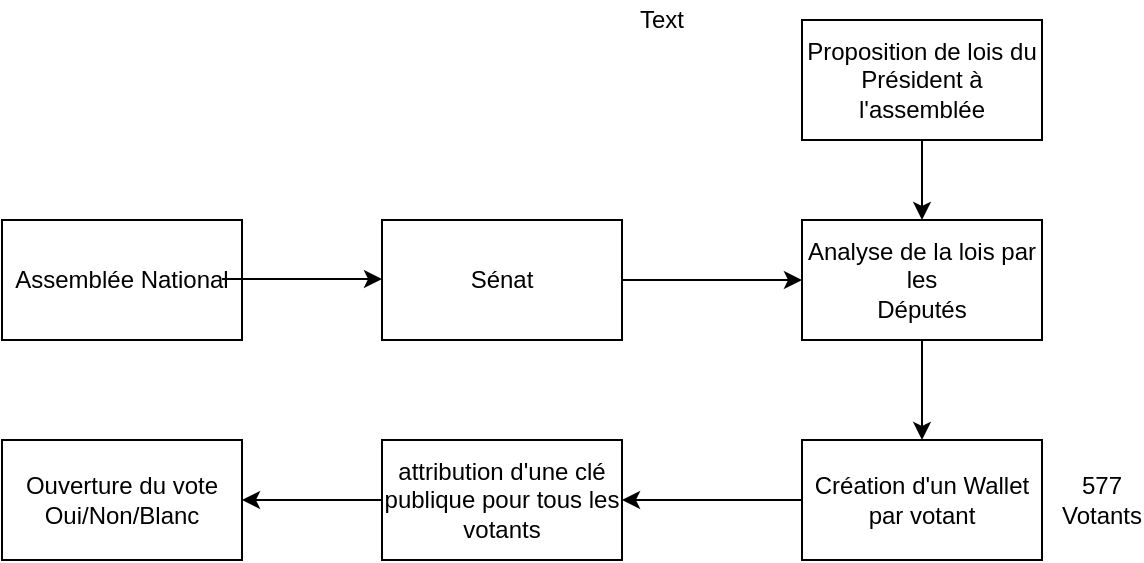 <mxfile version="14.6.0" type="github">
  <diagram id="HW1_4ZrtldeKbovoz1Gh" name="Page-1">
    <mxGraphModel dx="770" dy="380" grid="1" gridSize="10" guides="1" tooltips="1" connect="1" arrows="1" fold="1" page="1" pageScale="1" pageWidth="827" pageHeight="1169" math="0" shadow="0">
      <root>
        <mxCell id="0" />
        <mxCell id="1" parent="0" />
        <mxCell id="379dkRuL0LoOobD47lfA-3" value="Assemblée National" style="rounded=0;whiteSpace=wrap;html=1;" vertex="1" parent="1">
          <mxGeometry x="80" y="280" width="120" height="60" as="geometry" />
        </mxCell>
        <mxCell id="379dkRuL0LoOobD47lfA-10" value="" style="endArrow=classic;html=1;" edge="1" parent="1">
          <mxGeometry width="50" height="50" relative="1" as="geometry">
            <mxPoint x="190" y="309.5" as="sourcePoint" />
            <mxPoint x="270" y="309.5" as="targetPoint" />
          </mxGeometry>
        </mxCell>
        <mxCell id="379dkRuL0LoOobD47lfA-18" value="&lt;div&gt;Sénat&lt;/div&gt;" style="rounded=0;whiteSpace=wrap;html=1;" vertex="1" parent="1">
          <mxGeometry x="270" y="280" width="120" height="60" as="geometry" />
        </mxCell>
        <mxCell id="379dkRuL0LoOobD47lfA-19" value="&lt;div&gt;Analyse de la lois par les &lt;br&gt;&lt;/div&gt;&lt;div&gt;Députés&lt;br&gt;&lt;/div&gt;" style="rounded=0;whiteSpace=wrap;html=1;" vertex="1" parent="1">
          <mxGeometry x="480" y="280" width="120" height="60" as="geometry" />
        </mxCell>
        <mxCell id="379dkRuL0LoOobD47lfA-21" value="" style="endArrow=classic;html=1;entryX=0;entryY=0.5;entryDx=0;entryDy=0;exitX=1;exitY=0.5;exitDx=0;exitDy=0;" edge="1" parent="1" source="379dkRuL0LoOobD47lfA-18" target="379dkRuL0LoOobD47lfA-19">
          <mxGeometry width="50" height="50" relative="1" as="geometry">
            <mxPoint x="330" y="390" as="sourcePoint" />
            <mxPoint x="380" y="340" as="targetPoint" />
          </mxGeometry>
        </mxCell>
        <mxCell id="379dkRuL0LoOobD47lfA-28" style="edgeStyle=orthogonalEdgeStyle;rounded=0;orthogonalLoop=1;jettySize=auto;html=1;exitX=0;exitY=0.5;exitDx=0;exitDy=0;entryX=1;entryY=0.5;entryDx=0;entryDy=0;" edge="1" parent="1" source="379dkRuL0LoOobD47lfA-32" target="379dkRuL0LoOobD47lfA-33">
          <mxGeometry relative="1" as="geometry">
            <mxPoint x="410" y="400" as="targetPoint" />
            <mxPoint x="430" y="480" as="sourcePoint" />
            <Array as="points">
              <mxPoint x="440" y="420" />
              <mxPoint x="440" y="420" />
            </Array>
          </mxGeometry>
        </mxCell>
        <mxCell id="379dkRuL0LoOobD47lfA-24" value="" style="endArrow=classic;html=1;exitX=0.5;exitY=1;exitDx=0;exitDy=0;entryX=0.5;entryY=0;entryDx=0;entryDy=0;" edge="1" parent="1" source="379dkRuL0LoOobD47lfA-19">
          <mxGeometry width="50" height="50" relative="1" as="geometry">
            <mxPoint x="370" y="430" as="sourcePoint" />
            <mxPoint x="540" y="390" as="targetPoint" />
          </mxGeometry>
        </mxCell>
        <mxCell id="379dkRuL0LoOobD47lfA-26" value="&lt;div&gt;577&lt;/div&gt;&lt;div&gt;Votants&lt;br&gt;&lt;/div&gt;" style="text;html=1;strokeColor=none;fillColor=none;align=center;verticalAlign=middle;whiteSpace=wrap;rounded=0;" vertex="1" parent="1">
          <mxGeometry x="610" y="410" width="40" height="20" as="geometry" />
        </mxCell>
        <mxCell id="379dkRuL0LoOobD47lfA-27" value="Proposition de lois du Président à l&#39;assemblée" style="rounded=0;whiteSpace=wrap;html=1;" vertex="1" parent="1">
          <mxGeometry x="480" y="180" width="120" height="60" as="geometry" />
        </mxCell>
        <mxCell id="379dkRuL0LoOobD47lfA-29" value="Text" style="text;html=1;strokeColor=none;fillColor=none;align=center;verticalAlign=middle;whiteSpace=wrap;rounded=0;" vertex="1" parent="1">
          <mxGeometry x="390" y="170" width="40" height="20" as="geometry" />
        </mxCell>
        <mxCell id="379dkRuL0LoOobD47lfA-31" value="" style="endArrow=classic;html=1;entryX=0.5;entryY=0;entryDx=0;entryDy=0;" edge="1" parent="1" target="379dkRuL0LoOobD47lfA-19">
          <mxGeometry width="50" height="50" relative="1" as="geometry">
            <mxPoint x="540" y="240" as="sourcePoint" />
            <mxPoint x="590" y="190" as="targetPoint" />
          </mxGeometry>
        </mxCell>
        <mxCell id="379dkRuL0LoOobD47lfA-32" value="Création d&#39;un Wallet par votant" style="rounded=0;whiteSpace=wrap;html=1;" vertex="1" parent="1">
          <mxGeometry x="480" y="390" width="120" height="60" as="geometry" />
        </mxCell>
        <mxCell id="379dkRuL0LoOobD47lfA-35" style="edgeStyle=orthogonalEdgeStyle;rounded=0;orthogonalLoop=1;jettySize=auto;html=1;entryX=1;entryY=0.5;entryDx=0;entryDy=0;" edge="1" parent="1" source="379dkRuL0LoOobD47lfA-33" target="379dkRuL0LoOobD47lfA-34">
          <mxGeometry relative="1" as="geometry" />
        </mxCell>
        <mxCell id="379dkRuL0LoOobD47lfA-33" value="attribution d&#39;une clé publique pour tous les votants" style="rounded=0;whiteSpace=wrap;html=1;" vertex="1" parent="1">
          <mxGeometry x="270" y="390" width="120" height="60" as="geometry" />
        </mxCell>
        <mxCell id="379dkRuL0LoOobD47lfA-34" value="&lt;div&gt;Ouverture du vote&lt;/div&gt;&lt;div&gt;Oui/Non/Blanc&lt;br&gt;&lt;/div&gt;" style="rounded=0;whiteSpace=wrap;html=1;" vertex="1" parent="1">
          <mxGeometry x="80" y="390" width="120" height="60" as="geometry" />
        </mxCell>
      </root>
    </mxGraphModel>
  </diagram>
</mxfile>
